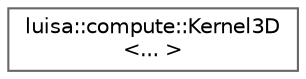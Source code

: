 digraph "类继承关系图"
{
 // LATEX_PDF_SIZE
  bgcolor="transparent";
  edge [fontname=Helvetica,fontsize=10,labelfontname=Helvetica,labelfontsize=10];
  node [fontname=Helvetica,fontsize=10,shape=box,height=0.2,width=0.4];
  rankdir="LR";
  Node0 [id="Node000000",label="luisa::compute::Kernel3D\l\<... \>",height=0.2,width=0.4,color="grey40", fillcolor="white", style="filled",URL="$structluisa_1_1compute_1_1_kernel3_d.html",tooltip=" "];
}
